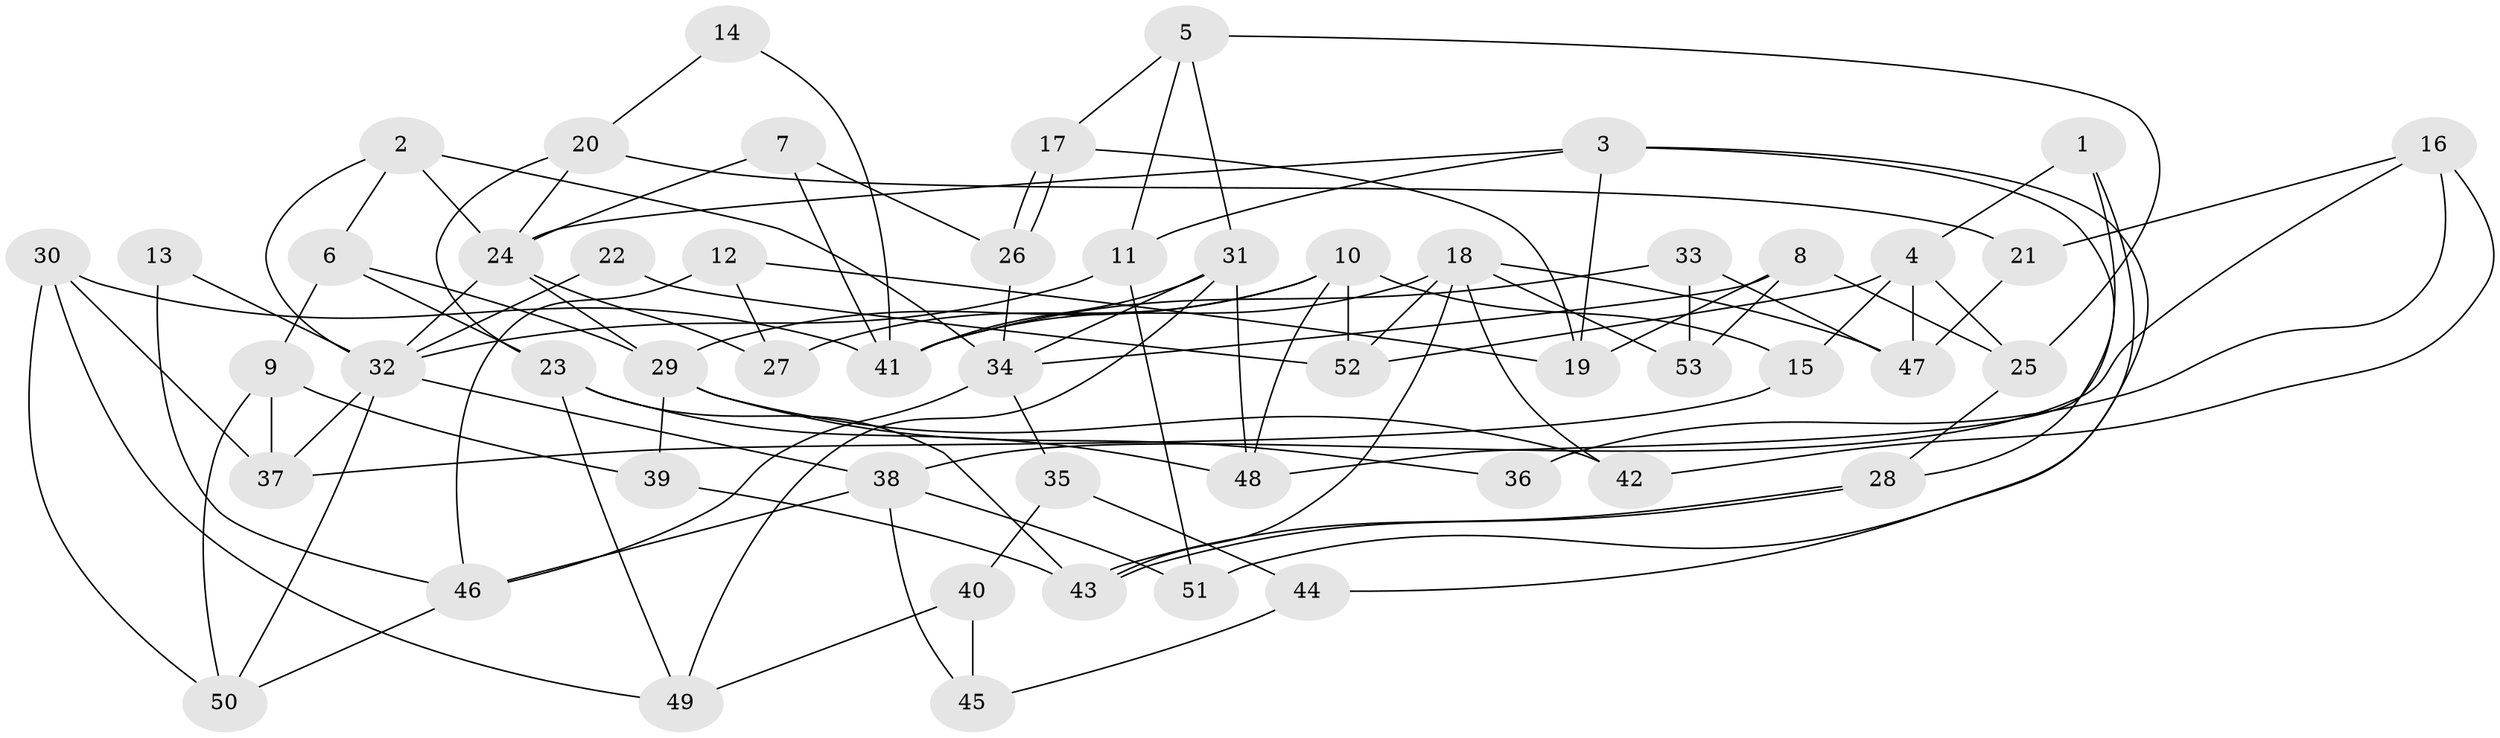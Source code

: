// coarse degree distribution, {5: 0.2631578947368421, 4: 0.2894736842105263, 6: 0.13157894736842105, 2: 0.10526315789473684, 3: 0.13157894736842105, 8: 0.05263157894736842, 7: 0.02631578947368421}
// Generated by graph-tools (version 1.1) at 2025/37/03/04/25 23:37:10]
// undirected, 53 vertices, 106 edges
graph export_dot {
  node [color=gray90,style=filled];
  1;
  2;
  3;
  4;
  5;
  6;
  7;
  8;
  9;
  10;
  11;
  12;
  13;
  14;
  15;
  16;
  17;
  18;
  19;
  20;
  21;
  22;
  23;
  24;
  25;
  26;
  27;
  28;
  29;
  30;
  31;
  32;
  33;
  34;
  35;
  36;
  37;
  38;
  39;
  40;
  41;
  42;
  43;
  44;
  45;
  46;
  47;
  48;
  49;
  50;
  51;
  52;
  53;
  1 -- 48;
  1 -- 4;
  1 -- 51;
  2 -- 24;
  2 -- 32;
  2 -- 6;
  2 -- 34;
  3 -- 24;
  3 -- 19;
  3 -- 11;
  3 -- 28;
  3 -- 44;
  4 -- 47;
  4 -- 15;
  4 -- 25;
  4 -- 52;
  5 -- 25;
  5 -- 11;
  5 -- 17;
  5 -- 31;
  6 -- 29;
  6 -- 9;
  6 -- 23;
  7 -- 41;
  7 -- 26;
  7 -- 24;
  8 -- 34;
  8 -- 25;
  8 -- 19;
  8 -- 53;
  9 -- 39;
  9 -- 37;
  9 -- 50;
  10 -- 48;
  10 -- 27;
  10 -- 15;
  10 -- 29;
  10 -- 52;
  11 -- 51;
  11 -- 32;
  12 -- 19;
  12 -- 46;
  12 -- 27;
  13 -- 32;
  13 -- 46;
  14 -- 41;
  14 -- 20;
  15 -- 37;
  16 -- 38;
  16 -- 42;
  16 -- 21;
  16 -- 36;
  17 -- 26;
  17 -- 26;
  17 -- 19;
  18 -- 43;
  18 -- 52;
  18 -- 41;
  18 -- 42;
  18 -- 47;
  18 -- 53;
  20 -- 23;
  20 -- 21;
  20 -- 24;
  21 -- 47;
  22 -- 52;
  22 -- 32;
  23 -- 49;
  23 -- 43;
  23 -- 48;
  24 -- 27;
  24 -- 29;
  24 -- 32;
  25 -- 28;
  26 -- 34;
  28 -- 43;
  28 -- 43;
  29 -- 36;
  29 -- 39;
  29 -- 42;
  30 -- 37;
  30 -- 50;
  30 -- 41;
  30 -- 49;
  31 -- 41;
  31 -- 34;
  31 -- 48;
  31 -- 49;
  32 -- 37;
  32 -- 38;
  32 -- 50;
  33 -- 41;
  33 -- 53;
  33 -- 47;
  34 -- 35;
  34 -- 46;
  35 -- 44;
  35 -- 40;
  38 -- 46;
  38 -- 45;
  38 -- 51;
  39 -- 43;
  40 -- 49;
  40 -- 45;
  44 -- 45;
  46 -- 50;
}
